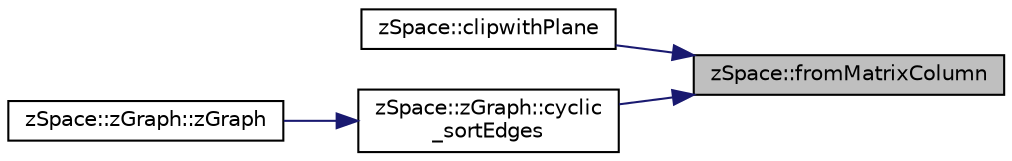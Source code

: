 digraph "zSpace::fromMatrixColumn"
{
 // LATEX_PDF_SIZE
  edge [fontname="Helvetica",fontsize="10",labelfontname="Helvetica",labelfontsize="10"];
  node [fontname="Helvetica",fontsize="10",shape=record];
  rankdir="RL";
  Node31 [label="zSpace::fromMatrixColumn",height=0.2,width=0.4,color="black", fillcolor="grey75", style="filled", fontcolor="black",tooltip="This method returns extracts a zVector from the input matrix column."];
  Node31 -> Node32 [dir="back",color="midnightblue",fontsize="10",style="solid",fontname="Helvetica"];
  Node32 [label="zSpace::clipwithPlane",height=0.2,width=0.4,color="black", fillcolor="white", style="filled",URL="$group__z_field2_d_utilities.html#ga88c4618ac754f6fffab5d2ab00021ffc",tooltip="This method uses an input plane to clip an existing scalar field."];
  Node31 -> Node33 [dir="back",color="midnightblue",fontsize="10",style="solid",fontname="Helvetica"];
  Node33 [label="zSpace::zGraph::cyclic\l_sortEdges",height=0.2,width=0.4,color="black", fillcolor="white", style="filled",URL="$classz_space_1_1z_graph.html#abe3788c9346ebecb3aaee6f1b538293a",tooltip="This method sorts edges cyclically around a given vertex using a bestfit plane."];
  Node33 -> Node34 [dir="back",color="midnightblue",fontsize="10",style="solid",fontname="Helvetica"];
  Node34 [label="zSpace::zGraph::zGraph",height=0.2,width=0.4,color="black", fillcolor="white", style="filled",URL="$classz_space_1_1z_graph.html#a7a53b68f1efa596293b85259464cf3ff",tooltip="Overloaded constructor."];
}
